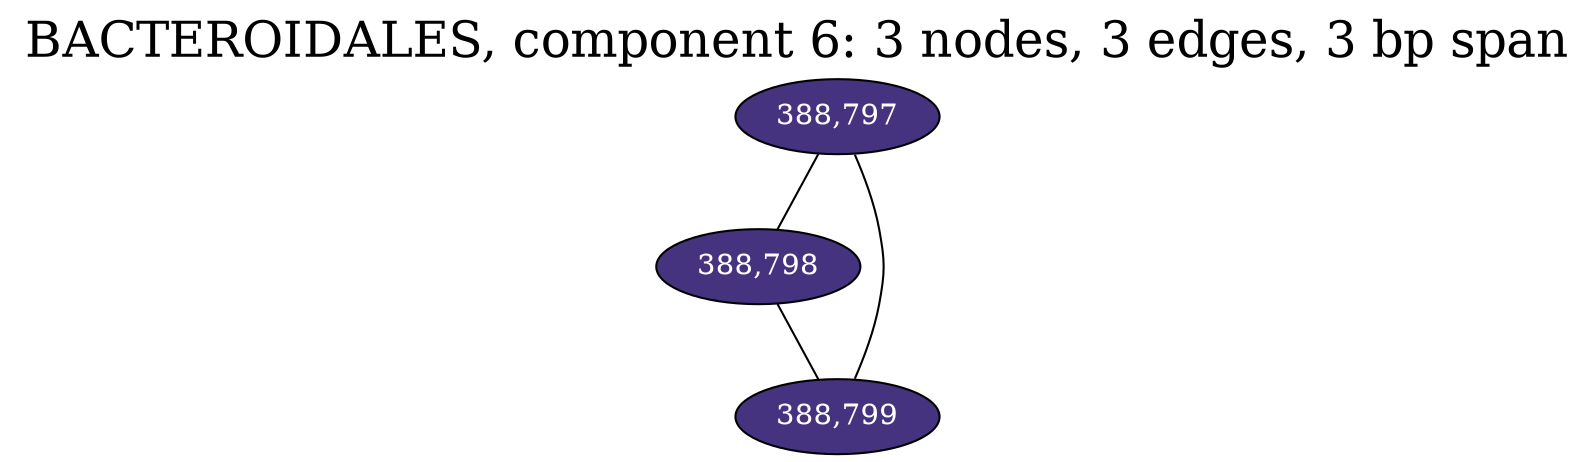 graph BACTEROIDALES_cc6 {
	overlap="prism50";
	outputorder="edgesfirst";
	node [style="filled"];
	label="BACTEROIDALES, component 6: 3 nodes, 3 edges, 3 bp span";
	labelloc="t";
	fontsize=24;
	"388,797" [fillcolor="#46337f", fontcolor="#ffffff"];
	"388,798" [fillcolor="#46337f", fontcolor="#ffffff"];
	"388,799" [fillcolor="#46337f", fontcolor="#ffffff"];
	"388,797" -- "388,798";
	"388,797" -- "388,799";
	"388,798" -- "388,799";
}